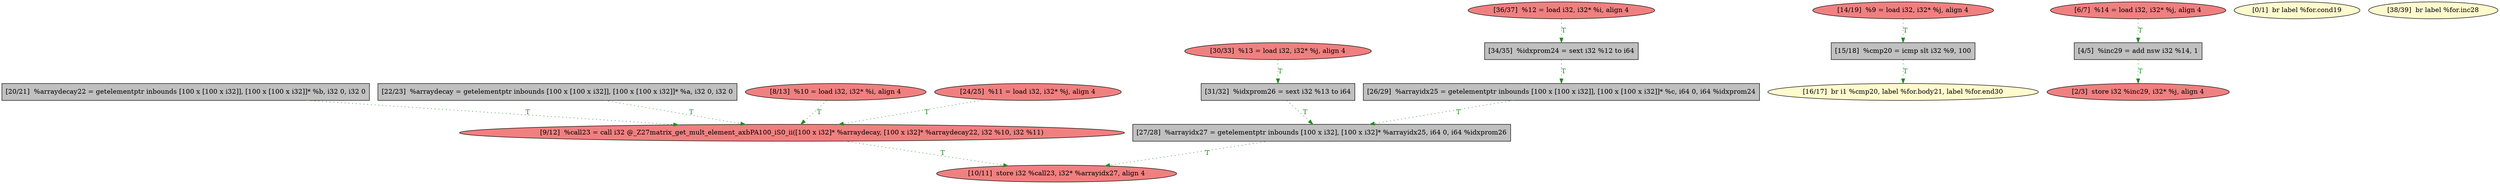 
digraph G {


node1163 [fillcolor=grey,label="[27/28]  %arrayidx27 = getelementptr inbounds [100 x i32], [100 x i32]* %arrayidx25, i64 0, i64 %idxprom26",shape=rectangle,style=filled ]
node1162 [fillcolor=grey,label="[34/35]  %idxprom24 = sext i32 %12 to i64",shape=rectangle,style=filled ]
node1161 [fillcolor=lightcoral,label="[36/37]  %12 = load i32, i32* %i, align 4",shape=ellipse,style=filled ]
node1149 [fillcolor=grey,label="[20/21]  %arraydecay22 = getelementptr inbounds [100 x [100 x i32]], [100 x [100 x i32]]* %b, i32 0, i32 0",shape=rectangle,style=filled ]
node1148 [fillcolor=grey,label="[15/18]  %cmp20 = icmp slt i32 %9, 100",shape=rectangle,style=filled ]
node1147 [fillcolor=lightcoral,label="[30/33]  %13 = load i32, i32* %j, align 4",shape=ellipse,style=filled ]
node1150 [fillcolor=lightcoral,label="[6/7]  %14 = load i32, i32* %j, align 4",shape=ellipse,style=filled ]
node1145 [fillcolor=lemonchiffon,label="[16/17]  br i1 %cmp20, label %for.body21, label %for.end30",shape=ellipse,style=filled ]
node1146 [fillcolor=lightcoral,label="[9/12]  %call23 = call i32 @_Z27matrix_get_mult_element_axbPA100_iS0_ii([100 x i32]* %arraydecay, [100 x i32]* %arraydecay22, i32 %10, i32 %11)",shape=ellipse,style=filled ]
node1152 [fillcolor=grey,label="[31/32]  %idxprom26 = sext i32 %13 to i64",shape=rectangle,style=filled ]
node1154 [fillcolor=grey,label="[22/23]  %arraydecay = getelementptr inbounds [100 x [100 x i32]], [100 x [100 x i32]]* %a, i32 0, i32 0",shape=rectangle,style=filled ]
node1151 [fillcolor=grey,label="[4/5]  %inc29 = add nsw i32 %14, 1",shape=rectangle,style=filled ]
node1153 [fillcolor=lemonchiffon,label="[0/1]  br label %for.cond19",shape=ellipse,style=filled ]
node1156 [fillcolor=lightcoral,label="[14/19]  %9 = load i32, i32* %j, align 4",shape=ellipse,style=filled ]
node1155 [fillcolor=lightcoral,label="[2/3]  store i32 %inc29, i32* %j, align 4",shape=ellipse,style=filled ]
node1157 [fillcolor=lightcoral,label="[8/13]  %10 = load i32, i32* %i, align 4",shape=ellipse,style=filled ]
node1158 [fillcolor=lightcoral,label="[10/11]  store i32 %call23, i32* %arrayidx27, align 4",shape=ellipse,style=filled ]
node1164 [fillcolor=lightcoral,label="[24/25]  %11 = load i32, i32* %j, align 4",shape=ellipse,style=filled ]
node1160 [fillcolor=lemonchiffon,label="[38/39]  br label %for.inc28",shape=ellipse,style=filled ]
node1159 [fillcolor=grey,label="[26/29]  %arrayidx25 = getelementptr inbounds [100 x [100 x i32]], [100 x [100 x i32]]* %c, i64 0, i64 %idxprom24",shape=rectangle,style=filled ]

node1161->node1162 [style=dotted,color=forestgreen,label="T",fontcolor=forestgreen ]
node1149->node1146 [style=dotted,color=forestgreen,label="T",fontcolor=forestgreen ]
node1159->node1163 [style=dotted,color=forestgreen,label="T",fontcolor=forestgreen ]
node1152->node1163 [style=dotted,color=forestgreen,label="T",fontcolor=forestgreen ]
node1164->node1146 [style=dotted,color=forestgreen,label="T",fontcolor=forestgreen ]
node1147->node1152 [style=dotted,color=forestgreen,label="T",fontcolor=forestgreen ]
node1154->node1146 [style=dotted,color=forestgreen,label="T",fontcolor=forestgreen ]
node1151->node1155 [style=dotted,color=forestgreen,label="T",fontcolor=forestgreen ]
node1163->node1158 [style=dotted,color=forestgreen,label="T",fontcolor=forestgreen ]
node1150->node1151 [style=dotted,color=forestgreen,label="T",fontcolor=forestgreen ]
node1162->node1159 [style=dotted,color=forestgreen,label="T",fontcolor=forestgreen ]
node1146->node1158 [style=dotted,color=forestgreen,label="T",fontcolor=forestgreen ]
node1157->node1146 [style=dotted,color=forestgreen,label="T",fontcolor=forestgreen ]
node1148->node1145 [style=dotted,color=forestgreen,label="T",fontcolor=forestgreen ]
node1156->node1148 [style=dotted,color=forestgreen,label="T",fontcolor=forestgreen ]


}
